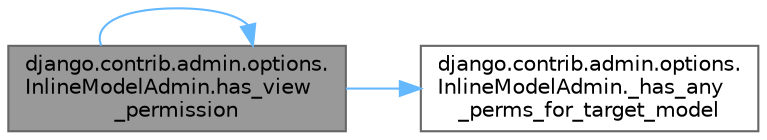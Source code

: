 digraph "django.contrib.admin.options.InlineModelAdmin.has_view_permission"
{
 // LATEX_PDF_SIZE
  bgcolor="transparent";
  edge [fontname=Helvetica,fontsize=10,labelfontname=Helvetica,labelfontsize=10];
  node [fontname=Helvetica,fontsize=10,shape=box,height=0.2,width=0.4];
  rankdir="LR";
  Node1 [id="Node000001",label="django.contrib.admin.options.\lInlineModelAdmin.has_view\l_permission",height=0.2,width=0.4,color="gray40", fillcolor="grey60", style="filled", fontcolor="black",tooltip=" "];
  Node1 -> Node2 [id="edge1_Node000001_Node000002",color="steelblue1",style="solid",tooltip=" "];
  Node2 [id="Node000002",label="django.contrib.admin.options.\lInlineModelAdmin._has_any\l_perms_for_target_model",height=0.2,width=0.4,color="grey40", fillcolor="white", style="filled",URL="$classdjango_1_1contrib_1_1admin_1_1options_1_1_inline_model_admin.html#a29c3e8ea570405ec131fad8a0b8cbf4b",tooltip=" "];
  Node1 -> Node1 [id="edge2_Node000001_Node000001",color="steelblue1",style="solid",tooltip=" "];
}
